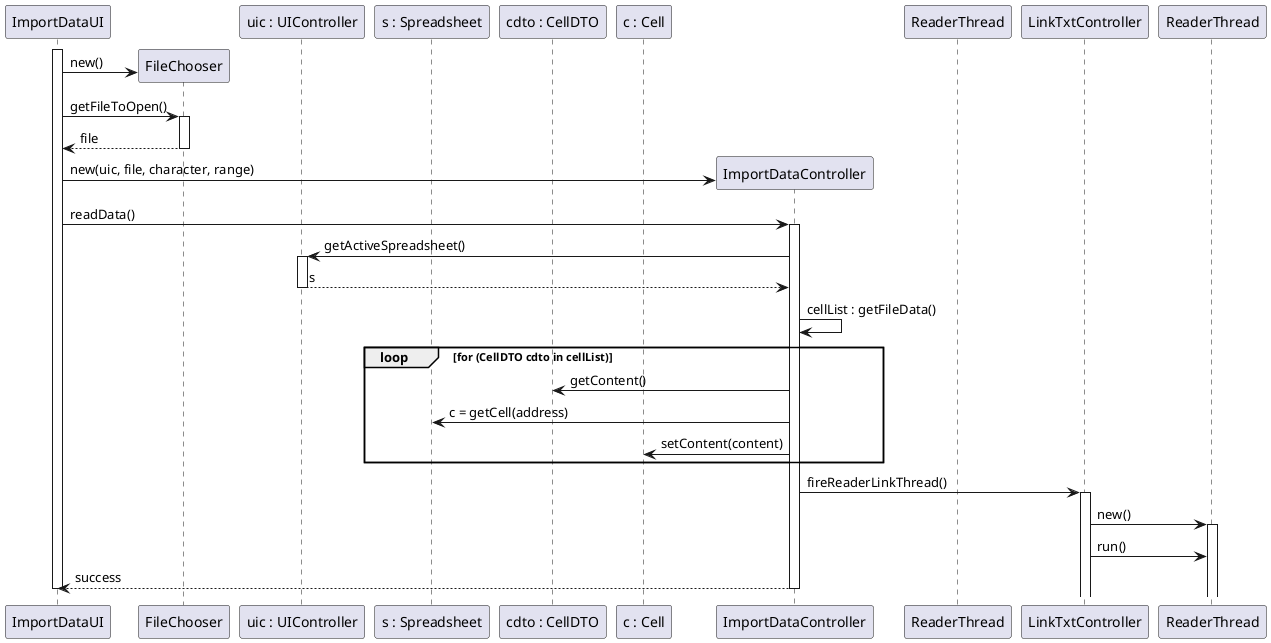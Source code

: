 @startuml ipc04_02_design_import.png

participant "ImportDataUI" as UI
participant "FileChooser" as FileChooser
participant "ImportDataController" as Controller
participant "uic : UIController" as UIController
participant "s : Spreadsheet" as Spreadsheet
participant "cdto : CellDTO" as CellDTO
participant "c : Cell" as Cell
participant "LinkTxtController" as Controller
participant "ReaderThread" as Thread

activate UI
create FileChooser
UI -> FileChooser : new()
UI -> FileChooser : getFileToOpen()
activate FileChooser
UI <-- FileChooser : file
deactivate FileChooser
create Controller
UI -> Controller : new(uic, file, character, range)
UI -> Controller : readData()
activate Controller
Controller -> UIController : getActiveSpreadsheet()
activate UIController
Controller <-- UIController : s
deactivate UIController
Controller -> Controller : cellList : getFileData()
loop for (CellDTO cdto in cellList)
    Controller -> CellDTO : getContent()
    Controller -> Spreadsheet : c = getCell(address)
    Controller -> Cell : setContent(content)
end
Controller -> LinkTxtController : fireReaderLinkThread()
activate LinkTxtController
LinkTxtController -> ReaderThread : new()
activate ReaderThread
LinkTxtController -> ReaderThread : run()
UI <-- Controller : success
deactivate Controller
deactivate UI

@enduml ipc04_02_design_import.png
